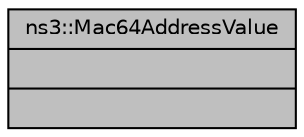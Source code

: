 digraph "ns3::Mac64AddressValue"
{
  edge [fontname="Helvetica",fontsize="10",labelfontname="Helvetica",labelfontsize="10"];
  node [fontname="Helvetica",fontsize="10",shape=record];
  Node1 [label="{ns3::Mac64AddressValue\n||}",height=0.2,width=0.4,color="black", fillcolor="grey75", style="filled", fontcolor="black"];
}
